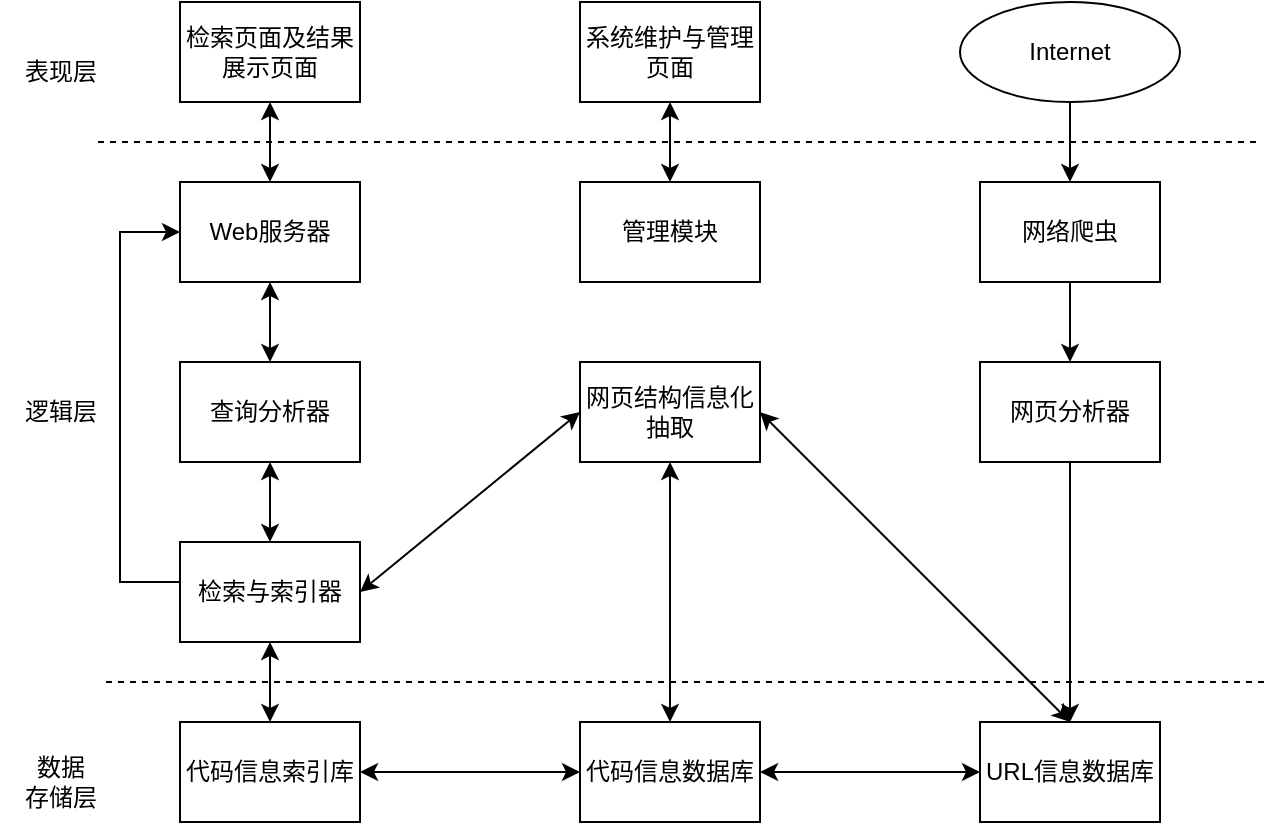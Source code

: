 <mxfile version="20.4.1" type="github">
  <diagram id="qBNz5r1vrhGDj_zW8N9r" name="第 1 页">
    <mxGraphModel dx="850" dy="500" grid="1" gridSize="10" guides="1" tooltips="1" connect="1" arrows="1" fold="1" page="1" pageScale="1" pageWidth="827" pageHeight="1169" math="0" shadow="0">
      <root>
        <mxCell id="0" />
        <mxCell id="1" parent="0" />
        <mxCell id="T-0MP627r_fHBgImVUF9-17" value="" style="edgeStyle=orthogonalEdgeStyle;rounded=0;orthogonalLoop=1;jettySize=auto;html=1;startArrow=classic;startFill=1;" parent="1" source="T-0MP627r_fHBgImVUF9-1" target="T-0MP627r_fHBgImVUF9-2" edge="1">
          <mxGeometry relative="1" as="geometry" />
        </mxCell>
        <mxCell id="T-0MP627r_fHBgImVUF9-1" value="检索页面及结果展示页面" style="rounded=0;whiteSpace=wrap;html=1;" parent="1" vertex="1">
          <mxGeometry x="160" y="240" width="90" height="50" as="geometry" />
        </mxCell>
        <mxCell id="T-0MP627r_fHBgImVUF9-18" value="" style="edgeStyle=orthogonalEdgeStyle;rounded=0;orthogonalLoop=1;jettySize=auto;html=1;startArrow=classic;startFill=1;" parent="1" source="T-0MP627r_fHBgImVUF9-2" target="T-0MP627r_fHBgImVUF9-3" edge="1">
          <mxGeometry relative="1" as="geometry" />
        </mxCell>
        <mxCell id="T-0MP627r_fHBgImVUF9-2" value="Web服务器" style="rounded=0;whiteSpace=wrap;html=1;" parent="1" vertex="1">
          <mxGeometry x="160" y="330" width="90" height="50" as="geometry" />
        </mxCell>
        <mxCell id="T-0MP627r_fHBgImVUF9-19" value="" style="edgeStyle=orthogonalEdgeStyle;rounded=0;orthogonalLoop=1;jettySize=auto;html=1;startArrow=classic;startFill=1;" parent="1" source="T-0MP627r_fHBgImVUF9-3" target="T-0MP627r_fHBgImVUF9-4" edge="1">
          <mxGeometry relative="1" as="geometry" />
        </mxCell>
        <mxCell id="T-0MP627r_fHBgImVUF9-3" value="查询分析器" style="rounded=0;whiteSpace=wrap;html=1;" parent="1" vertex="1">
          <mxGeometry x="160" y="420" width="90" height="50" as="geometry" />
        </mxCell>
        <mxCell id="T-0MP627r_fHBgImVUF9-20" value="" style="edgeStyle=orthogonalEdgeStyle;rounded=0;orthogonalLoop=1;jettySize=auto;html=1;startArrow=classic;startFill=1;" parent="1" source="T-0MP627r_fHBgImVUF9-4" target="T-0MP627r_fHBgImVUF9-5" edge="1">
          <mxGeometry relative="1" as="geometry" />
        </mxCell>
        <mxCell id="T-0MP627r_fHBgImVUF9-4" value="检索与索引器" style="rounded=0;whiteSpace=wrap;html=1;" parent="1" vertex="1">
          <mxGeometry x="160" y="510" width="90" height="50" as="geometry" />
        </mxCell>
        <mxCell id="T-0MP627r_fHBgImVUF9-32" value="" style="edgeStyle=orthogonalEdgeStyle;rounded=0;orthogonalLoop=1;jettySize=auto;html=1;startArrow=classic;startFill=1;" parent="1" source="T-0MP627r_fHBgImVUF9-5" target="T-0MP627r_fHBgImVUF9-10" edge="1">
          <mxGeometry relative="1" as="geometry" />
        </mxCell>
        <mxCell id="T-0MP627r_fHBgImVUF9-5" value="代码信息索引库" style="rounded=0;whiteSpace=wrap;html=1;" parent="1" vertex="1">
          <mxGeometry x="160" y="600" width="90" height="50" as="geometry" />
        </mxCell>
        <mxCell id="T-0MP627r_fHBgImVUF9-27" value="" style="edgeStyle=orthogonalEdgeStyle;rounded=0;orthogonalLoop=1;jettySize=auto;html=1;startArrow=classic;startFill=1;" parent="1" source="T-0MP627r_fHBgImVUF9-6" target="T-0MP627r_fHBgImVUF9-7" edge="1">
          <mxGeometry relative="1" as="geometry" />
        </mxCell>
        <mxCell id="T-0MP627r_fHBgImVUF9-6" value="系统维护与管理页面" style="rounded=0;whiteSpace=wrap;html=1;" parent="1" vertex="1">
          <mxGeometry x="360" y="240" width="90" height="50" as="geometry" />
        </mxCell>
        <mxCell id="T-0MP627r_fHBgImVUF9-7" value="管理模块" style="rounded=0;whiteSpace=wrap;html=1;" parent="1" vertex="1">
          <mxGeometry x="360" y="330" width="90" height="50" as="geometry" />
        </mxCell>
        <mxCell id="T-0MP627r_fHBgImVUF9-8" value="网页结构信息化抽取" style="rounded=0;whiteSpace=wrap;html=1;" parent="1" vertex="1">
          <mxGeometry x="360" y="420" width="90" height="50" as="geometry" />
        </mxCell>
        <mxCell id="T-0MP627r_fHBgImVUF9-33" value="" style="edgeStyle=orthogonalEdgeStyle;rounded=0;orthogonalLoop=1;jettySize=auto;html=1;startArrow=classic;startFill=1;" parent="1" source="T-0MP627r_fHBgImVUF9-10" target="T-0MP627r_fHBgImVUF9-15" edge="1">
          <mxGeometry relative="1" as="geometry" />
        </mxCell>
        <mxCell id="T-0MP627r_fHBgImVUF9-10" value="代码信息数据库" style="rounded=0;whiteSpace=wrap;html=1;" parent="1" vertex="1">
          <mxGeometry x="360" y="600" width="90" height="50" as="geometry" />
        </mxCell>
        <mxCell id="T-0MP627r_fHBgImVUF9-30" value="" style="edgeStyle=orthogonalEdgeStyle;rounded=0;orthogonalLoop=1;jettySize=auto;html=1;startArrow=none;startFill=0;" parent="1" source="T-0MP627r_fHBgImVUF9-12" target="T-0MP627r_fHBgImVUF9-13" edge="1">
          <mxGeometry relative="1" as="geometry" />
        </mxCell>
        <mxCell id="T-0MP627r_fHBgImVUF9-12" value="网络爬虫" style="rounded=0;whiteSpace=wrap;html=1;" parent="1" vertex="1">
          <mxGeometry x="560" y="330" width="90" height="50" as="geometry" />
        </mxCell>
        <mxCell id="T-0MP627r_fHBgImVUF9-31" value="" style="edgeStyle=orthogonalEdgeStyle;rounded=0;orthogonalLoop=1;jettySize=auto;html=1;startArrow=none;startFill=0;entryX=0.5;entryY=0;entryDx=0;entryDy=0;" parent="1" source="T-0MP627r_fHBgImVUF9-13" target="T-0MP627r_fHBgImVUF9-15" edge="1">
          <mxGeometry relative="1" as="geometry">
            <mxPoint x="605" y="550" as="targetPoint" />
          </mxGeometry>
        </mxCell>
        <mxCell id="T-0MP627r_fHBgImVUF9-13" value="网页分析器" style="rounded=0;whiteSpace=wrap;html=1;" parent="1" vertex="1">
          <mxGeometry x="560" y="420" width="90" height="50" as="geometry" />
        </mxCell>
        <mxCell id="T-0MP627r_fHBgImVUF9-15" value="URL信息数据库" style="rounded=0;whiteSpace=wrap;html=1;" parent="1" vertex="1">
          <mxGeometry x="560" y="600" width="90" height="50" as="geometry" />
        </mxCell>
        <mxCell id="T-0MP627r_fHBgImVUF9-16" value="" style="endArrow=none;dashed=1;html=1;rounded=0;" parent="1" edge="1">
          <mxGeometry width="50" height="50" relative="1" as="geometry">
            <mxPoint x="119" y="310" as="sourcePoint" />
            <mxPoint x="700" y="310" as="targetPoint" />
          </mxGeometry>
        </mxCell>
        <mxCell id="T-0MP627r_fHBgImVUF9-21" value="" style="endArrow=none;dashed=1;html=1;rounded=0;" parent="1" edge="1">
          <mxGeometry width="50" height="50" relative="1" as="geometry">
            <mxPoint x="123" y="580" as="sourcePoint" />
            <mxPoint x="704" y="580" as="targetPoint" />
          </mxGeometry>
        </mxCell>
        <mxCell id="T-0MP627r_fHBgImVUF9-24" value="" style="endArrow=classic;html=1;rounded=0;exitX=0;exitY=0.5;exitDx=0;exitDy=0;entryX=0;entryY=0.5;entryDx=0;entryDy=0;edgeStyle=orthogonalEdgeStyle;" parent="1" source="T-0MP627r_fHBgImVUF9-4" target="T-0MP627r_fHBgImVUF9-2" edge="1">
          <mxGeometry width="50" height="50" relative="1" as="geometry">
            <mxPoint x="390" y="480" as="sourcePoint" />
            <mxPoint x="440" y="430" as="targetPoint" />
            <Array as="points">
              <mxPoint x="160" y="530" />
              <mxPoint x="130" y="530" />
              <mxPoint x="130" y="355" />
            </Array>
          </mxGeometry>
        </mxCell>
        <mxCell id="T-0MP627r_fHBgImVUF9-25" value="" style="endArrow=classic;html=1;rounded=0;exitX=0.5;exitY=1;exitDx=0;exitDy=0;entryX=0.5;entryY=0;entryDx=0;entryDy=0;startArrow=classic;startFill=1;" parent="1" source="T-0MP627r_fHBgImVUF9-8" target="T-0MP627r_fHBgImVUF9-10" edge="1">
          <mxGeometry width="50" height="50" relative="1" as="geometry">
            <mxPoint x="470" y="500" as="sourcePoint" />
            <mxPoint x="510" y="450" as="targetPoint" />
          </mxGeometry>
        </mxCell>
        <mxCell id="T-0MP627r_fHBgImVUF9-29" value="" style="edgeStyle=orthogonalEdgeStyle;rounded=0;orthogonalLoop=1;jettySize=auto;html=1;startArrow=none;startFill=0;" parent="1" source="T-0MP627r_fHBgImVUF9-28" target="T-0MP627r_fHBgImVUF9-12" edge="1">
          <mxGeometry relative="1" as="geometry" />
        </mxCell>
        <mxCell id="T-0MP627r_fHBgImVUF9-28" value="Internet" style="ellipse;whiteSpace=wrap;html=1;" parent="1" vertex="1">
          <mxGeometry x="550" y="240" width="110" height="50" as="geometry" />
        </mxCell>
        <mxCell id="T-0MP627r_fHBgImVUF9-34" value="" style="endArrow=classic;startArrow=classic;html=1;rounded=0;exitX=1;exitY=0.5;exitDx=0;exitDy=0;entryX=0;entryY=0.5;entryDx=0;entryDy=0;" parent="1" source="T-0MP627r_fHBgImVUF9-4" target="T-0MP627r_fHBgImVUF9-8" edge="1">
          <mxGeometry width="50" height="50" relative="1" as="geometry">
            <mxPoint x="280" y="540" as="sourcePoint" />
            <mxPoint x="330" y="490" as="targetPoint" />
          </mxGeometry>
        </mxCell>
        <mxCell id="T-0MP627r_fHBgImVUF9-35" value="" style="endArrow=classic;startArrow=classic;html=1;rounded=0;entryX=0.5;entryY=0;entryDx=0;entryDy=0;exitX=1;exitY=0.5;exitDx=0;exitDy=0;" parent="1" source="T-0MP627r_fHBgImVUF9-8" target="T-0MP627r_fHBgImVUF9-15" edge="1">
          <mxGeometry width="50" height="50" relative="1" as="geometry">
            <mxPoint x="440" y="470" as="sourcePoint" />
            <mxPoint x="490" y="420" as="targetPoint" />
          </mxGeometry>
        </mxCell>
        <mxCell id="T-0MP627r_fHBgImVUF9-36" value="数据&lt;br&gt;存储层" style="text;html=1;align=center;verticalAlign=middle;resizable=0;points=[];autosize=1;strokeColor=none;fillColor=none;" parent="1" vertex="1">
          <mxGeometry x="70" y="610" width="60" height="40" as="geometry" />
        </mxCell>
        <mxCell id="T-0MP627r_fHBgImVUF9-37" value="逻辑层" style="text;html=1;align=center;verticalAlign=middle;resizable=0;points=[];autosize=1;strokeColor=none;fillColor=none;" parent="1" vertex="1">
          <mxGeometry x="70" y="430" width="60" height="30" as="geometry" />
        </mxCell>
        <mxCell id="T-0MP627r_fHBgImVUF9-38" value="表现层" style="text;html=1;align=center;verticalAlign=middle;resizable=0;points=[];autosize=1;strokeColor=none;fillColor=none;" parent="1" vertex="1">
          <mxGeometry x="70" y="260" width="60" height="30" as="geometry" />
        </mxCell>
      </root>
    </mxGraphModel>
  </diagram>
</mxfile>
